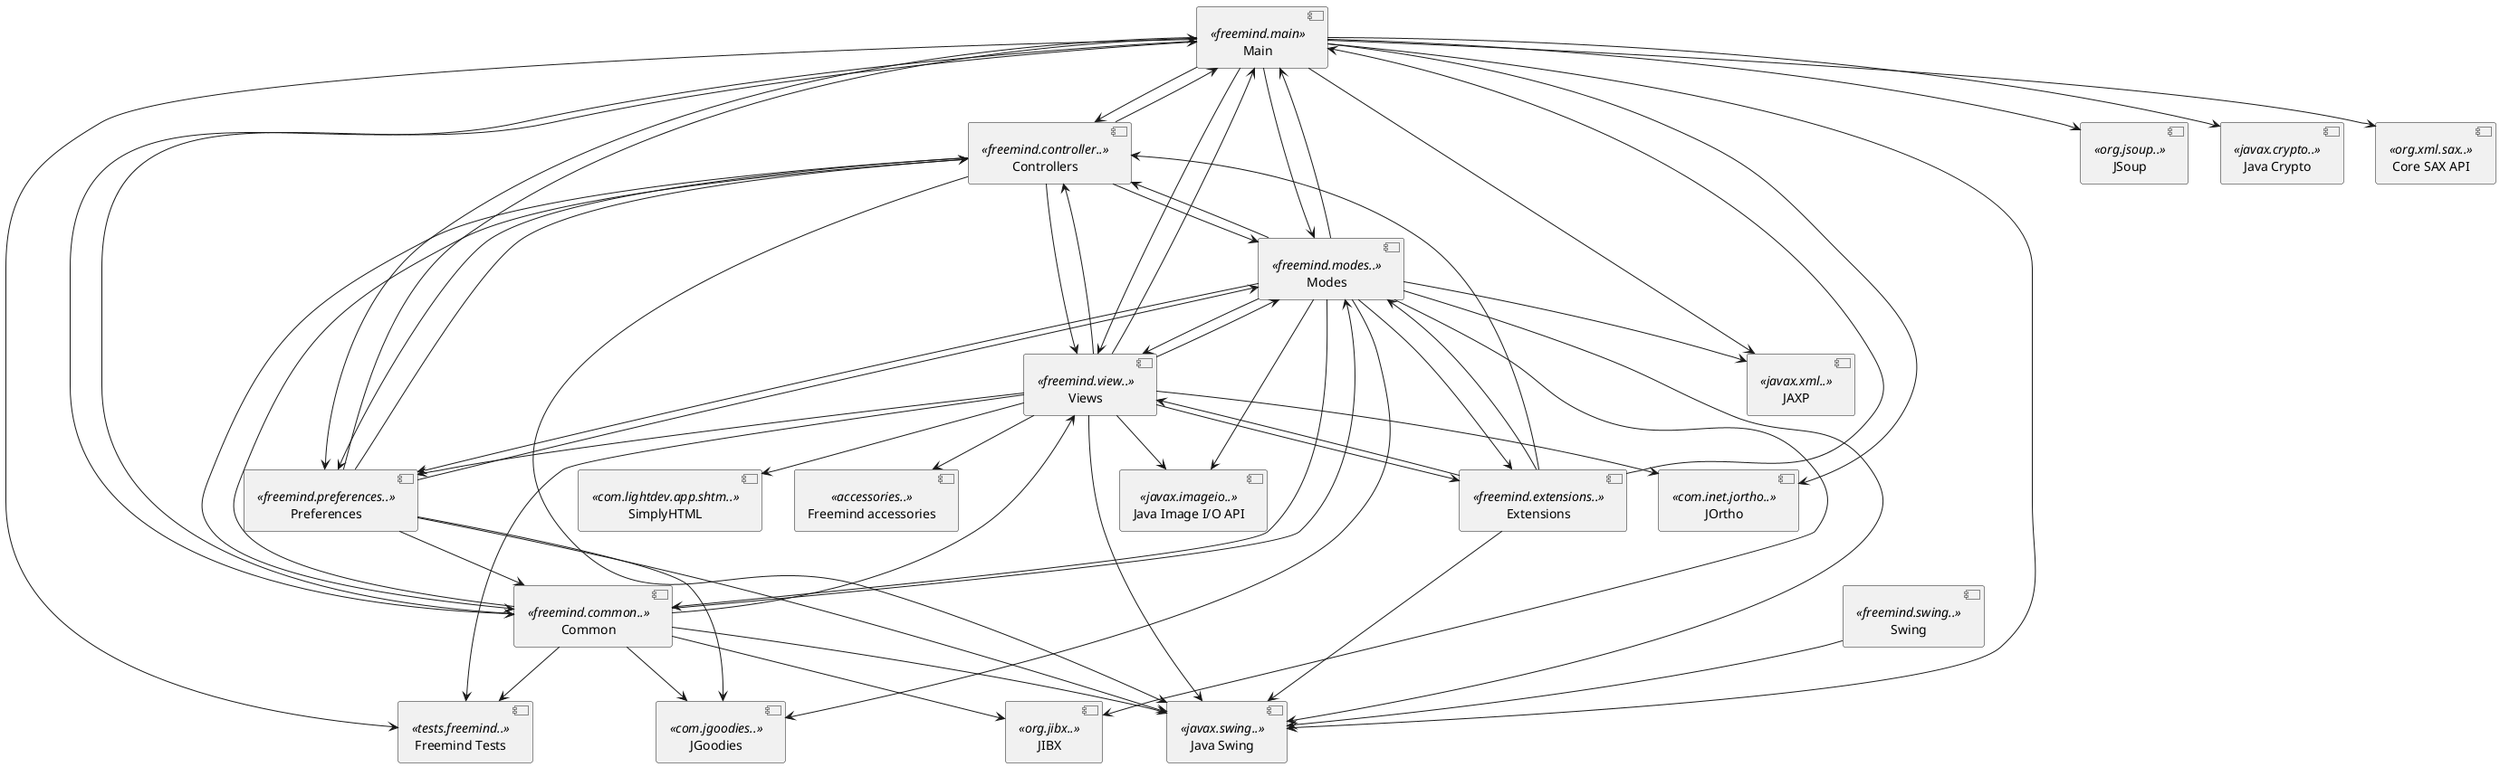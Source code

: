 @startuml

[Main] <<freemind.main>>
[Controllers] <<freemind.controller..>>
[Modes] <<freemind.modes..>>
[Views] <<freemind.view..>>
[Common] <<freemind.common..>>
[Preferences] <<freemind.preferences..>>
[Extensions] <<freemind.extensions..>>
[Swing] <<freemind.swing..>>

[Freemind Tests] <<tests.freemind..>>
[Freemind accessories] <<accessories..>>

[Java Swing] <<javax.swing..>>
[JSoup] <<org.jsoup..>>
[JAXP] <<javax.xml..>>
[JOrtho] <<com.inet.jortho..>>
[SimplyHTML] <<com.lightdev.app.shtm..>>
[JIBX] <<org.jibx..>>
[Java Crypto] <<javax.crypto..>>
[JGoodies] <<com.jgoodies..>>
[Core SAX API] <<org.xml.sax..>>
[Java Image I/O API] <<javax.imageio..>>

[Swing] --> [Java Swing]

[Common] --> [Main]
[Common] --> [Modes]
[Common] --> [Controllers]
[Common] --> [Views]
[Common] --> [Freemind Tests]
[Common] --> [Java Swing]
[Common] --> [JIBX]
[Common] --> [JGoodies]

[Controllers] --> [Views]
[Controllers] --> [Common]
[Controllers] --> [Main]
[Controllers] --> [Modes]
[Controllers] --> [Preferences]
[Controllers] --> [Java Swing]

[Extensions] --> [Main]
[Extensions] --> [Views]
[Extensions] --> [Controllers]
[Extensions] --> [Modes]
[Extensions] --> [Java Swing]

[Views] --> [Controllers]
[Views] --> [Extensions]
[Views] --> [Freemind accessories]
[Views] --> [Freemind Tests]
[Views] --> [Java Swing]
[Views] --> [Java Image I/O API]
[Views] --> [Modes]
[Views] --> [Main]
[Views] --> [Preferences]
[Views] --> [JOrtho]
[Views] --> [SimplyHTML]

[Preferences] --> [Common]
[Preferences] --> [Main]
[Preferences] --> [Modes]
[Preferences] --> [JGoodies]
[Preferences] --> [Controllers]
[Preferences] --> [Java Swing]

[Modes] --> [Preferences]
[Modes] --> [Controllers]
[Modes] --> [Views]
[Modes] --> [Main]
[Modes] --> [Extensions]
[Modes] --> [Common]
[Modes] --> [Java Swing]
[Modes] --> [JAXP]
[Modes] --> [JIBX]
[Modes] --> [Java Image I/O API]
[Modes] --> [JGoodies]

[Main] --> [Preferences]
[Main] --> [Common]
[Main] --> [Views]
[Main] --> [Controllers]
[Main] --> [Modes]
[Main] --> [Java Swing]
[Main] --> [JSoup]
[Main] --> [JAXP]
[Main] --> [Java Crypto]
[Main] --> [JOrtho]
[Main] --> [Core SAX API]
[Main] --> [Freemind Tests]

@enduml